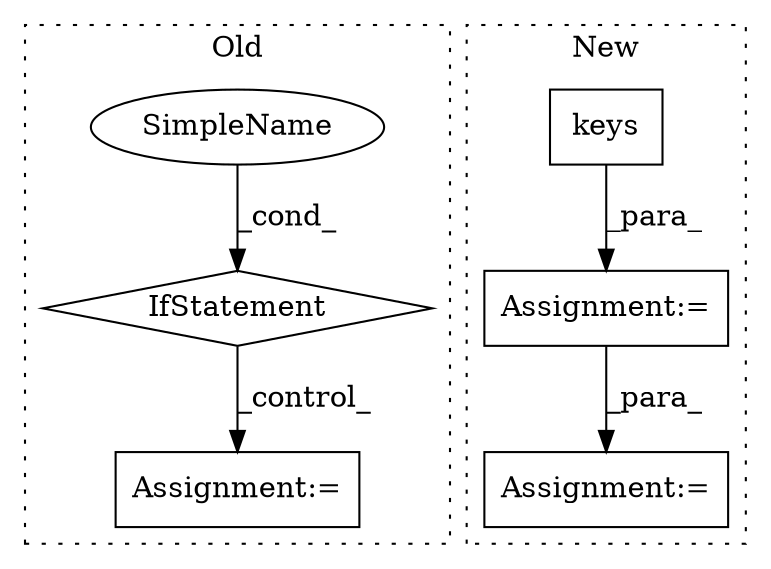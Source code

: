 digraph G {
subgraph cluster0 {
1 [label="IfStatement" a="25" s="5587,5604" l="4,2" shape="diamond"];
4 [label="Assignment:=" a="7" s="5703" l="1" shape="box"];
5 [label="SimpleName" a="42" s="5591" l="13" shape="ellipse"];
label = "Old";
style="dotted";
}
subgraph cluster1 {
2 [label="keys" a="32" s="5059" l="6" shape="box"];
3 [label="Assignment:=" a="7" s="5095" l="1" shape="box"];
6 [label="Assignment:=" a="7" s="4940" l="1" shape="box"];
label = "New";
style="dotted";
}
1 -> 4 [label="_control_"];
2 -> 6 [label="_para_"];
5 -> 1 [label="_cond_"];
6 -> 3 [label="_para_"];
}